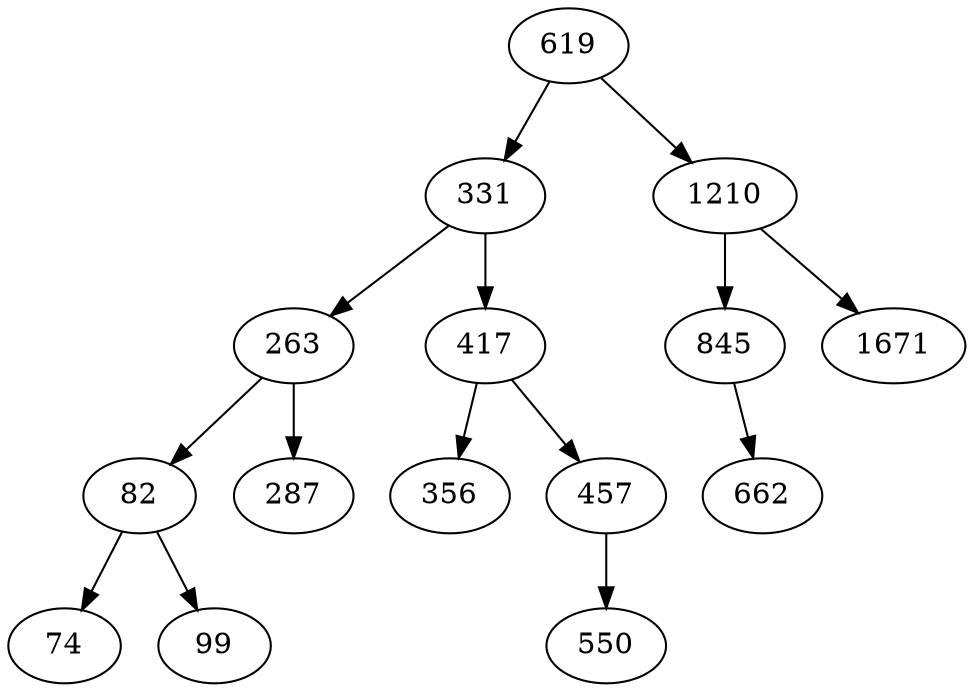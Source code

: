 digraph AVLBaum
{
619 -> 331;
619 -> 1210;
331 -> 263;
331 -> 417;
263 -> 82;
263 -> 287;
82 -> 74;
82 -> 99;
417 -> 356;
417 -> 457;
457 -> 550;
1210 -> 845;
1210 -> 1671;
845 -> 662;
}
